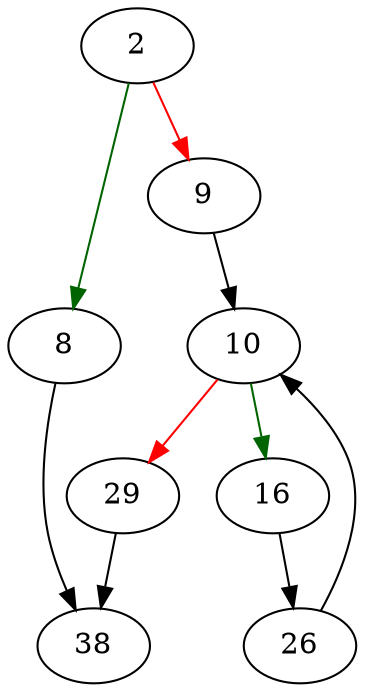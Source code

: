 strict digraph "sqlite3IdListDelete" {
	// Node definitions.
	2 [entry=true];
	8;
	9;
	38;
	10;
	16;
	29;
	26;

	// Edge definitions.
	2 -> 8 [
		color=darkgreen
		cond=true
	];
	2 -> 9 [
		color=red
		cond=false
	];
	8 -> 38;
	9 -> 10;
	10 -> 16 [
		color=darkgreen
		cond=true
	];
	10 -> 29 [
		color=red
		cond=false
	];
	16 -> 26;
	29 -> 38;
	26 -> 10;
}